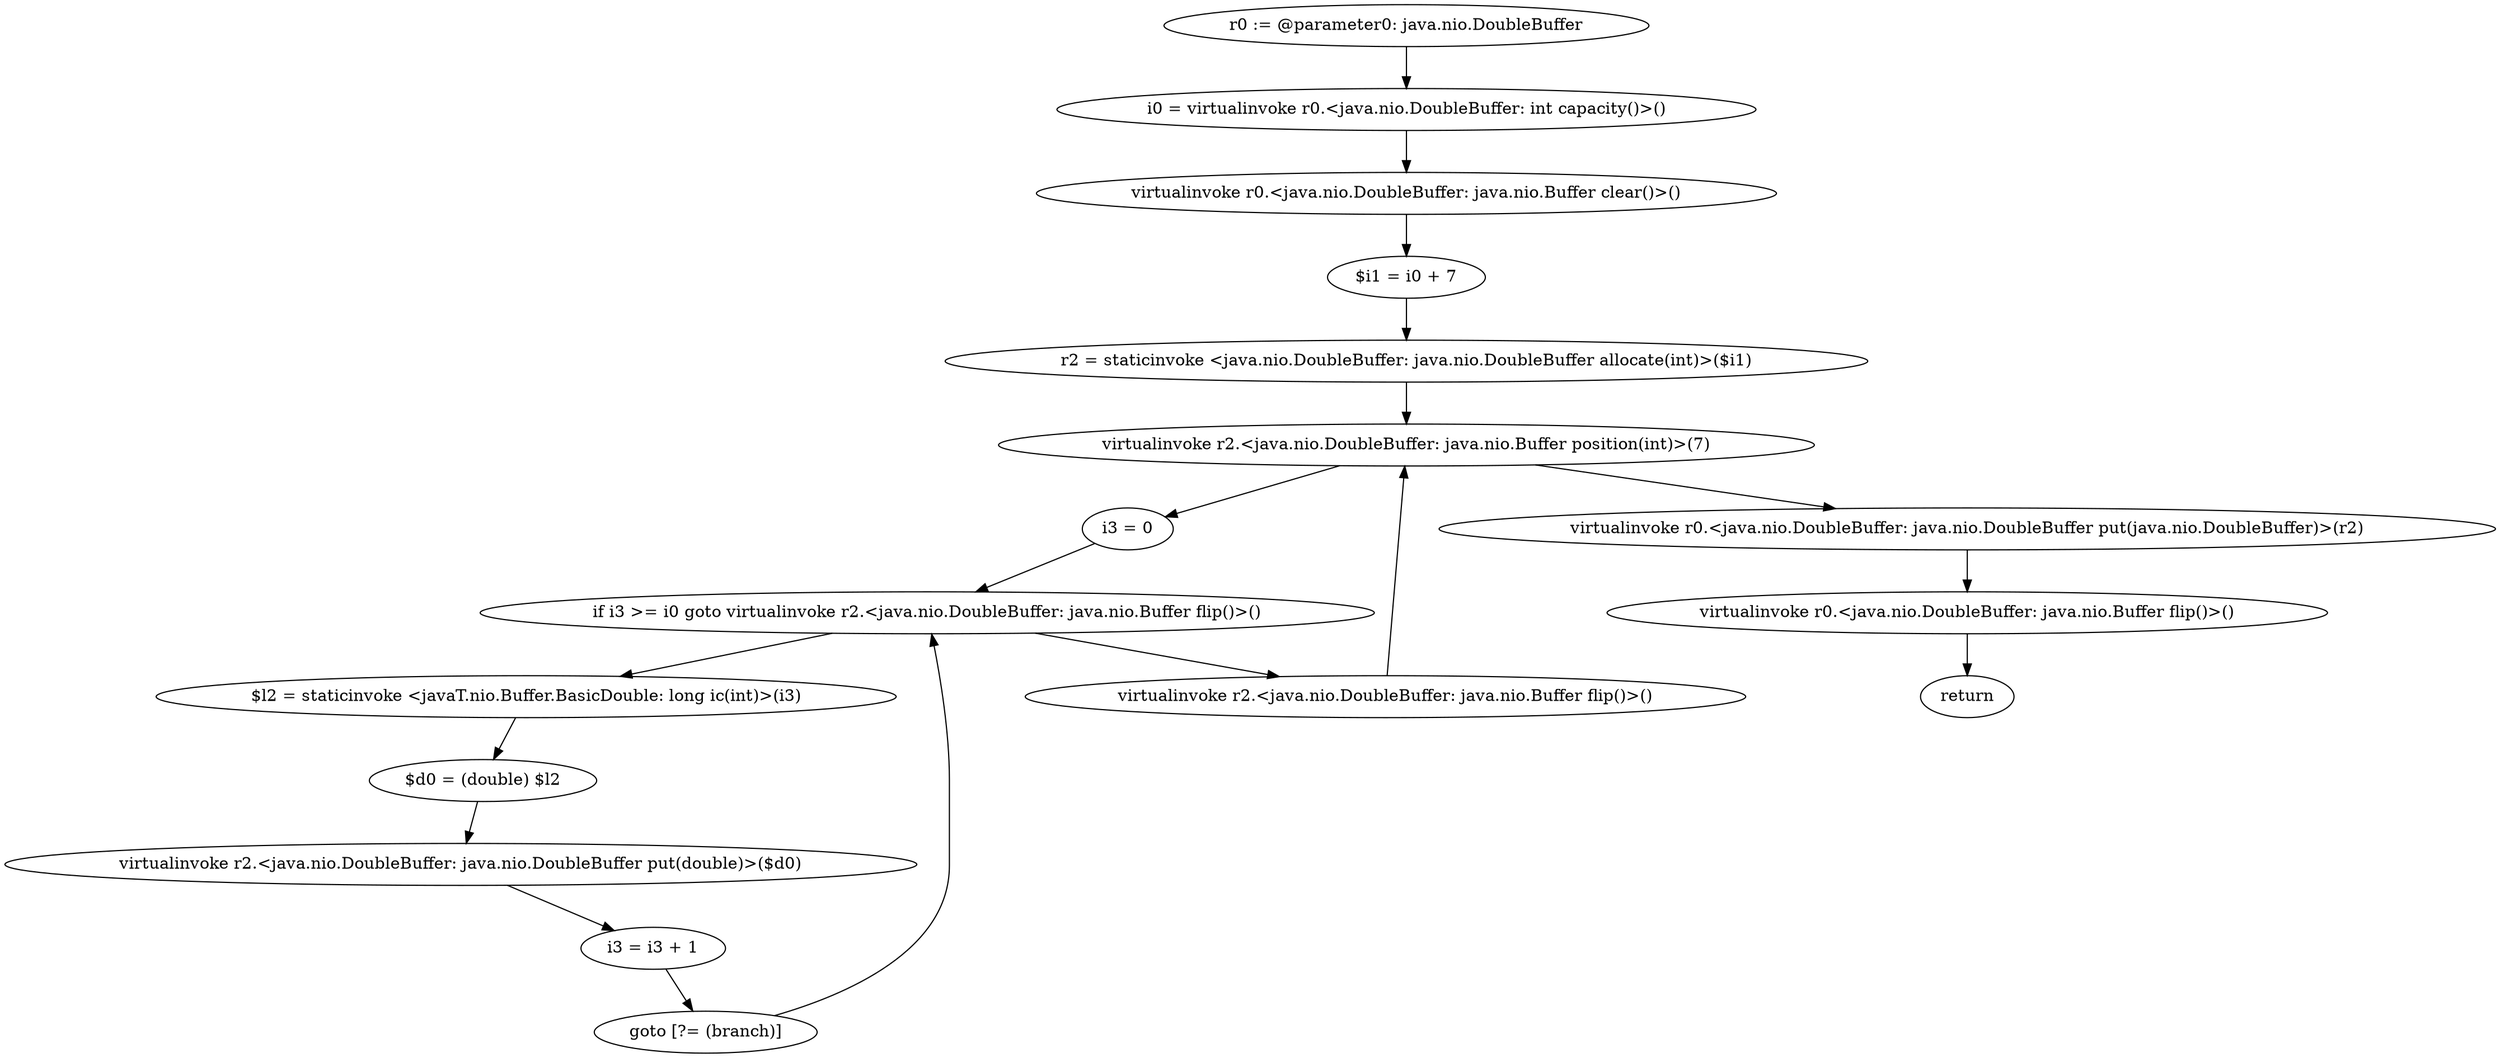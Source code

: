 digraph "unitGraph" {
    "r0 := @parameter0: java.nio.DoubleBuffer"
    "i0 = virtualinvoke r0.<java.nio.DoubleBuffer: int capacity()>()"
    "virtualinvoke r0.<java.nio.DoubleBuffer: java.nio.Buffer clear()>()"
    "$i1 = i0 + 7"
    "r2 = staticinvoke <java.nio.DoubleBuffer: java.nio.DoubleBuffer allocate(int)>($i1)"
    "virtualinvoke r2.<java.nio.DoubleBuffer: java.nio.Buffer position(int)>(7)"
    "i3 = 0"
    "if i3 >= i0 goto virtualinvoke r2.<java.nio.DoubleBuffer: java.nio.Buffer flip()>()"
    "$l2 = staticinvoke <javaT.nio.Buffer.BasicDouble: long ic(int)>(i3)"
    "$d0 = (double) $l2"
    "virtualinvoke r2.<java.nio.DoubleBuffer: java.nio.DoubleBuffer put(double)>($d0)"
    "i3 = i3 + 1"
    "goto [?= (branch)]"
    "virtualinvoke r2.<java.nio.DoubleBuffer: java.nio.Buffer flip()>()"
    "virtualinvoke r0.<java.nio.DoubleBuffer: java.nio.DoubleBuffer put(java.nio.DoubleBuffer)>(r2)"
    "virtualinvoke r0.<java.nio.DoubleBuffer: java.nio.Buffer flip()>()"
    "return"
    "r0 := @parameter0: java.nio.DoubleBuffer"->"i0 = virtualinvoke r0.<java.nio.DoubleBuffer: int capacity()>()";
    "i0 = virtualinvoke r0.<java.nio.DoubleBuffer: int capacity()>()"->"virtualinvoke r0.<java.nio.DoubleBuffer: java.nio.Buffer clear()>()";
    "virtualinvoke r0.<java.nio.DoubleBuffer: java.nio.Buffer clear()>()"->"$i1 = i0 + 7";
    "$i1 = i0 + 7"->"r2 = staticinvoke <java.nio.DoubleBuffer: java.nio.DoubleBuffer allocate(int)>($i1)";
    "r2 = staticinvoke <java.nio.DoubleBuffer: java.nio.DoubleBuffer allocate(int)>($i1)"->"virtualinvoke r2.<java.nio.DoubleBuffer: java.nio.Buffer position(int)>(7)";
    "virtualinvoke r2.<java.nio.DoubleBuffer: java.nio.Buffer position(int)>(7)"->"i3 = 0";
    "i3 = 0"->"if i3 >= i0 goto virtualinvoke r2.<java.nio.DoubleBuffer: java.nio.Buffer flip()>()";
    "if i3 >= i0 goto virtualinvoke r2.<java.nio.DoubleBuffer: java.nio.Buffer flip()>()"->"$l2 = staticinvoke <javaT.nio.Buffer.BasicDouble: long ic(int)>(i3)";
    "if i3 >= i0 goto virtualinvoke r2.<java.nio.DoubleBuffer: java.nio.Buffer flip()>()"->"virtualinvoke r2.<java.nio.DoubleBuffer: java.nio.Buffer flip()>()";
    "$l2 = staticinvoke <javaT.nio.Buffer.BasicDouble: long ic(int)>(i3)"->"$d0 = (double) $l2";
    "$d0 = (double) $l2"->"virtualinvoke r2.<java.nio.DoubleBuffer: java.nio.DoubleBuffer put(double)>($d0)";
    "virtualinvoke r2.<java.nio.DoubleBuffer: java.nio.DoubleBuffer put(double)>($d0)"->"i3 = i3 + 1";
    "i3 = i3 + 1"->"goto [?= (branch)]";
    "goto [?= (branch)]"->"if i3 >= i0 goto virtualinvoke r2.<java.nio.DoubleBuffer: java.nio.Buffer flip()>()";
    "virtualinvoke r2.<java.nio.DoubleBuffer: java.nio.Buffer flip()>()"->"virtualinvoke r2.<java.nio.DoubleBuffer: java.nio.Buffer position(int)>(7)";
    "virtualinvoke r2.<java.nio.DoubleBuffer: java.nio.Buffer position(int)>(7)"->"virtualinvoke r0.<java.nio.DoubleBuffer: java.nio.DoubleBuffer put(java.nio.DoubleBuffer)>(r2)";
    "virtualinvoke r0.<java.nio.DoubleBuffer: java.nio.DoubleBuffer put(java.nio.DoubleBuffer)>(r2)"->"virtualinvoke r0.<java.nio.DoubleBuffer: java.nio.Buffer flip()>()";
    "virtualinvoke r0.<java.nio.DoubleBuffer: java.nio.Buffer flip()>()"->"return";
}
